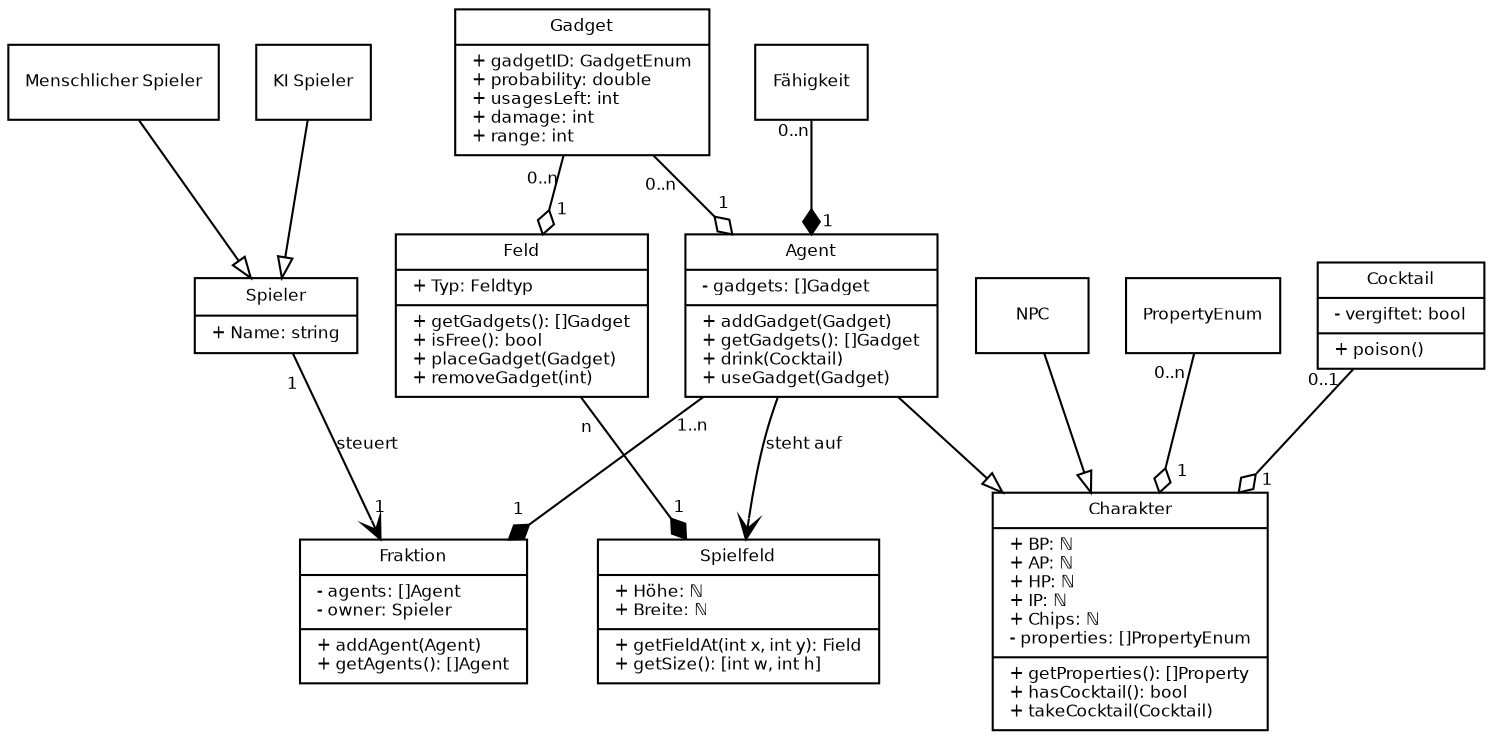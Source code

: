 digraph G {
    // General Layout
    fontname = "Bitstream Vera Sans"
    fontsize = 8

    node [
        fontname = "Bitstream Vera Sans"
        fontsize = 8
        shape = "record"
    ]

    edge [
        fontname = "Bitstream Vera Sans"
        fontsize = 8
        arrowhead = "onormal"
        labeldistance = 1.5
    ]

    // Classes
    Spieler [
        label = "{Spieler|+ Name: string\l}"
    ]
    KISpieler [
        label = "{KI Spieler}"
    ]
    MenschlicherSpieler [
        label = "{Menschlicher Spieler}"
    ]
    Spielfeld [
        label = "{Spielfeld|+ Höhe: ℕ\l+ Breite: ℕ\l|+ getFieldAt(int x, int y): Field\l+ getSize(): [int w, int h]\l}"
    ]
    Feld [
        label = "{Feld|+ Typ: Feldtyp\l|+ getGadgets(): []Gadget\l+ isFree(): bool\l+ placeGadget(Gadget)\l+ removeGadget(int)\l}"
    ]
    Charakter [
        label = "{Charakter|+ BP: ℕ\l+ AP: ℕ\l+ HP: ℕ\l+ IP: ℕ\l+ Chips: ℕ\l- properties: []PropertyEnum\l|+ getProperties(): []Property\l+ hasCocktail(): bool\l+ takeCocktail(Cocktail)\l}"
    ]
    Agent [
        label = "{Agent|- gadgets: []Gadget\l|+ addGadget(Gadget)\l+ getGadgets(): []Gadget\l+ drink(Cocktail)\l+ useGadget(Gadget)\l}"
    ]

    NPC
    Gadget [
        label = "{Gadget|+ gadgetID: GadgetEnum\l+ probability: double\l+ usagesLeft: int\l+ damage: int\l+ range: int\l}"
    ]
    Fähigkeit
    Fraktion [
        label = "{Fraktion|- agents: []Agent\l- owner: Spieler\l|+ addAgent(Agent)\l+ getAgents(): []Agent\l}"
    ]

    PropertyEnum
    Cocktail [
        label = "{Cocktail|- vergiftet: bool\l|+ poison()\l}"
    ]

    // Inheritance
    Agent -> Charakter
    NPC -> Charakter
    KISpieler -> Spieler
    MenschlicherSpieler -> Spieler

    // Aggregations
    edge [
        arrowhead = "odiamond"
    ]
    Gadget -> Agent [
        taillabel = "0..n"
        headlabel = "1"
	labeldistance=1.5
	labelangle=-30
    ]
    Gadget -> Feld [
        taillabel = "0..n"
        headlabel = "1"
    ]
    PropertyEnum -> Charakter [
        taillabel = "0..n"
        headlabel = "1"
	labelangle=-35
    ]
    Cocktail -> Charakter [
        taillabel = "0..1"
        headlabel = "1"
    ]

    // Compositions
    edge [
        arrowhead = "diamond"
    ]
    Feld -> Spielfeld [
        headlabel = "1"
        taillabel = "n"
    ]
    Agent -> Fraktion [
        taillabel = "1..n"
        headlabel = "1"
	labelangle=35
    ]
    Fähigkeit -> Agent [
        taillabel = "0..n"
        headlabel = "1"
	labeldistance=1
	labelangle=-55
    ]

    // Normal Arrows
    edge [
        arrowhead = "vee"
    ]
    Agent -> Spielfeld [
        label = "steht auf"
    ]

    Spieler -> Fraktion [
        label = "steuert"
        taillabel = "1"
        headlabel = "1"
    ]
}
